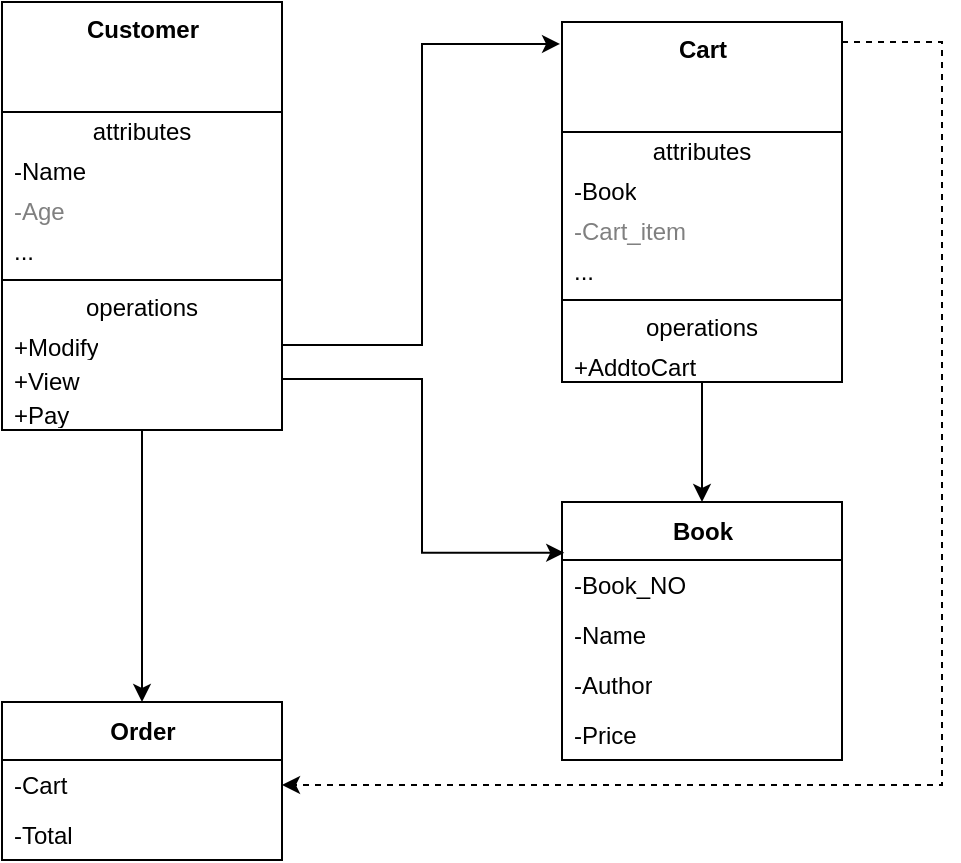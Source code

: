 <mxfile version="14.6.13" type="github"><diagram id="bNEfhrtatWck2B9nFk8u" name="Page-1"><mxGraphModel dx="971" dy="516" grid="1" gridSize="10" guides="1" tooltips="1" connect="1" arrows="1" fold="1" page="1" pageScale="1" pageWidth="1169" pageHeight="827" math="0" shadow="0"><root><mxCell id="0"/><mxCell id="1" parent="0"/><mxCell id="SMUQTbtdoA5euSoujjBf-8" value="Book" style="swimlane;fontStyle=1;align=center;verticalAlign=middle;childLayout=stackLayout;horizontal=1;startSize=29;horizontalStack=0;resizeParent=1;resizeParentMax=0;resizeLast=0;collapsible=0;marginBottom=0;html=1;" vertex="1" parent="1"><mxGeometry x="490" y="300" width="140" height="129" as="geometry"/></mxCell><mxCell id="SMUQTbtdoA5euSoujjBf-10" value="-Book_NO" style="text;html=1;strokeColor=none;fillColor=none;align=left;verticalAlign=middle;spacingLeft=4;spacingRight=4;overflow=hidden;rotatable=0;points=[[0,0.5],[1,0.5]];portConstraint=eastwest;" vertex="1" parent="SMUQTbtdoA5euSoujjBf-8"><mxGeometry y="29" width="140" height="25" as="geometry"/></mxCell><mxCell id="SMUQTbtdoA5euSoujjBf-38" value="-Name" style="text;html=1;strokeColor=none;fillColor=none;align=left;verticalAlign=middle;spacingLeft=4;spacingRight=4;overflow=hidden;rotatable=0;points=[[0,0.5],[1,0.5]];portConstraint=eastwest;" vertex="1" parent="SMUQTbtdoA5euSoujjBf-8"><mxGeometry y="54" width="140" height="25" as="geometry"/></mxCell><mxCell id="SMUQTbtdoA5euSoujjBf-45" value="-Author" style="text;html=1;strokeColor=none;fillColor=none;align=left;verticalAlign=middle;spacingLeft=4;spacingRight=4;overflow=hidden;rotatable=0;points=[[0,0.5],[1,0.5]];portConstraint=eastwest;" vertex="1" parent="SMUQTbtdoA5euSoujjBf-8"><mxGeometry y="79" width="140" height="25" as="geometry"/></mxCell><mxCell id="SMUQTbtdoA5euSoujjBf-46" value="-Price" style="text;html=1;strokeColor=none;fillColor=none;align=left;verticalAlign=middle;spacingLeft=4;spacingRight=4;overflow=hidden;rotatable=0;points=[[0,0.5],[1,0.5]];portConstraint=eastwest;" vertex="1" parent="SMUQTbtdoA5euSoujjBf-8"><mxGeometry y="104" width="140" height="25" as="geometry"/></mxCell><mxCell id="SMUQTbtdoA5euSoujjBf-14" value="Order" style="swimlane;fontStyle=1;align=center;verticalAlign=middle;childLayout=stackLayout;horizontal=1;startSize=29;horizontalStack=0;resizeParent=1;resizeParentMax=0;resizeLast=0;collapsible=0;marginBottom=0;html=1;" vertex="1" parent="1"><mxGeometry x="210" y="400" width="140" height="79" as="geometry"/></mxCell><mxCell id="SMUQTbtdoA5euSoujjBf-16" value="-Cart" style="text;html=1;strokeColor=none;fillColor=none;align=left;verticalAlign=middle;spacingLeft=4;spacingRight=4;overflow=hidden;rotatable=0;points=[[0,0.5],[1,0.5]];portConstraint=eastwest;" vertex="1" parent="SMUQTbtdoA5euSoujjBf-14"><mxGeometry y="29" width="140" height="25" as="geometry"/></mxCell><mxCell id="SMUQTbtdoA5euSoujjBf-40" value="-Total" style="text;html=1;strokeColor=none;fillColor=none;align=left;verticalAlign=middle;spacingLeft=4;spacingRight=4;overflow=hidden;rotatable=0;points=[[0,0.5],[1,0.5]];portConstraint=eastwest;" vertex="1" parent="SMUQTbtdoA5euSoujjBf-14"><mxGeometry y="54" width="140" height="25" as="geometry"/></mxCell><mxCell id="SMUQTbtdoA5euSoujjBf-18" value="&lt;b&gt;Customer&lt;/b&gt;" style="swimlane;fontStyle=0;align=center;verticalAlign=top;childLayout=stackLayout;horizontal=1;startSize=55;horizontalStack=0;resizeParent=1;resizeParentMax=0;resizeLast=0;collapsible=0;marginBottom=0;html=1;" vertex="1" parent="1"><mxGeometry x="210" y="50" width="140" height="214" as="geometry"/></mxCell><mxCell id="SMUQTbtdoA5euSoujjBf-19" value="attributes" style="text;html=1;strokeColor=none;fillColor=none;align=center;verticalAlign=middle;spacingLeft=4;spacingRight=4;overflow=hidden;rotatable=0;points=[[0,0.5],[1,0.5]];portConstraint=eastwest;" vertex="1" parent="SMUQTbtdoA5euSoujjBf-18"><mxGeometry y="55" width="140" height="20" as="geometry"/></mxCell><mxCell id="SMUQTbtdoA5euSoujjBf-20" value="-Name" style="text;html=1;strokeColor=none;fillColor=none;align=left;verticalAlign=middle;spacingLeft=4;spacingRight=4;overflow=hidden;rotatable=0;points=[[0,0.5],[1,0.5]];portConstraint=eastwest;" vertex="1" parent="SMUQTbtdoA5euSoujjBf-18"><mxGeometry y="75" width="140" height="20" as="geometry"/></mxCell><mxCell id="SMUQTbtdoA5euSoujjBf-21" value="-Age" style="text;html=1;strokeColor=none;fillColor=none;align=left;verticalAlign=middle;spacingLeft=4;spacingRight=4;overflow=hidden;rotatable=0;points=[[0,0.5],[1,0.5]];portConstraint=eastwest;fontColor=#808080;" vertex="1" parent="SMUQTbtdoA5euSoujjBf-18"><mxGeometry y="95" width="140" height="20" as="geometry"/></mxCell><mxCell id="SMUQTbtdoA5euSoujjBf-22" value="..." style="text;html=1;strokeColor=none;fillColor=none;align=left;verticalAlign=middle;spacingLeft=4;spacingRight=4;overflow=hidden;rotatable=0;points=[[0,0.5],[1,0.5]];portConstraint=eastwest;" vertex="1" parent="SMUQTbtdoA5euSoujjBf-18"><mxGeometry y="115" width="140" height="20" as="geometry"/></mxCell><mxCell id="SMUQTbtdoA5euSoujjBf-23" value="" style="line;strokeWidth=1;fillColor=none;align=left;verticalAlign=middle;spacingTop=-1;spacingLeft=3;spacingRight=3;rotatable=0;labelPosition=right;points=[];portConstraint=eastwest;" vertex="1" parent="SMUQTbtdoA5euSoujjBf-18"><mxGeometry y="135" width="140" height="8" as="geometry"/></mxCell><mxCell id="SMUQTbtdoA5euSoujjBf-24" value="operations" style="text;html=1;strokeColor=none;fillColor=none;align=center;verticalAlign=middle;spacingLeft=4;spacingRight=4;overflow=hidden;rotatable=0;points=[[0,0.5],[1,0.5]];portConstraint=eastwest;" vertex="1" parent="SMUQTbtdoA5euSoujjBf-18"><mxGeometry y="143" width="140" height="20" as="geometry"/></mxCell><mxCell id="SMUQTbtdoA5euSoujjBf-26" value="+Modify" style="text;html=1;strokeColor=none;fillColor=none;align=left;verticalAlign=middle;spacingLeft=4;spacingRight=4;overflow=hidden;rotatable=0;points=[[0,0.5],[1,0.5]];portConstraint=eastwest;" vertex="1" parent="SMUQTbtdoA5euSoujjBf-18"><mxGeometry y="163" width="140" height="17" as="geometry"/></mxCell><mxCell id="SMUQTbtdoA5euSoujjBf-25" value="+View" style="text;html=1;strokeColor=none;fillColor=none;align=left;verticalAlign=middle;spacingLeft=4;spacingRight=4;overflow=hidden;rotatable=0;points=[[0,0.5],[1,0.5]];portConstraint=eastwest;" vertex="1" parent="SMUQTbtdoA5euSoujjBf-18"><mxGeometry y="180" width="140" height="17" as="geometry"/></mxCell><mxCell id="SMUQTbtdoA5euSoujjBf-36" value="+Pay" style="text;html=1;strokeColor=none;fillColor=none;align=left;verticalAlign=middle;spacingLeft=4;spacingRight=4;overflow=hidden;rotatable=0;points=[[0,0.5],[1,0.5]];portConstraint=eastwest;" vertex="1" parent="SMUQTbtdoA5euSoujjBf-18"><mxGeometry y="197" width="140" height="17" as="geometry"/></mxCell><mxCell id="SMUQTbtdoA5euSoujjBf-48" style="edgeStyle=orthogonalEdgeStyle;rounded=0;orthogonalLoop=1;jettySize=auto;html=1;entryX=0.5;entryY=0;entryDx=0;entryDy=0;" edge="1" parent="1" source="SMUQTbtdoA5euSoujjBf-28" target="SMUQTbtdoA5euSoujjBf-8"><mxGeometry relative="1" as="geometry"/></mxCell><mxCell id="SMUQTbtdoA5euSoujjBf-50" style="edgeStyle=orthogonalEdgeStyle;rounded=0;orthogonalLoop=1;jettySize=auto;html=1;entryX=1;entryY=0.5;entryDx=0;entryDy=0;dashed=1;strokeColor=#000000;" edge="1" parent="1" source="SMUQTbtdoA5euSoujjBf-28" target="SMUQTbtdoA5euSoujjBf-16"><mxGeometry relative="1" as="geometry"><Array as="points"><mxPoint x="680" y="70"/><mxPoint x="680" y="442"/></Array></mxGeometry></mxCell><mxCell id="SMUQTbtdoA5euSoujjBf-28" value="&lt;b&gt;Cart&lt;/b&gt;" style="swimlane;fontStyle=0;align=center;verticalAlign=top;childLayout=stackLayout;horizontal=1;startSize=55;horizontalStack=0;resizeParent=1;resizeParentMax=0;resizeLast=0;collapsible=0;marginBottom=0;html=1;" vertex="1" parent="1"><mxGeometry x="490" y="60" width="140" height="180" as="geometry"/></mxCell><mxCell id="SMUQTbtdoA5euSoujjBf-29" value="attributes" style="text;html=1;strokeColor=none;fillColor=none;align=center;verticalAlign=middle;spacingLeft=4;spacingRight=4;overflow=hidden;rotatable=0;points=[[0,0.5],[1,0.5]];portConstraint=eastwest;" vertex="1" parent="SMUQTbtdoA5euSoujjBf-28"><mxGeometry y="55" width="140" height="20" as="geometry"/></mxCell><mxCell id="SMUQTbtdoA5euSoujjBf-30" value="-Book" style="text;html=1;strokeColor=none;fillColor=none;align=left;verticalAlign=middle;spacingLeft=4;spacingRight=4;overflow=hidden;rotatable=0;points=[[0,0.5],[1,0.5]];portConstraint=eastwest;" vertex="1" parent="SMUQTbtdoA5euSoujjBf-28"><mxGeometry y="75" width="140" height="20" as="geometry"/></mxCell><mxCell id="SMUQTbtdoA5euSoujjBf-31" value="-Cart_item" style="text;html=1;strokeColor=none;fillColor=none;align=left;verticalAlign=middle;spacingLeft=4;spacingRight=4;overflow=hidden;rotatable=0;points=[[0,0.5],[1,0.5]];portConstraint=eastwest;fontColor=#808080;" vertex="1" parent="SMUQTbtdoA5euSoujjBf-28"><mxGeometry y="95" width="140" height="20" as="geometry"/></mxCell><mxCell id="SMUQTbtdoA5euSoujjBf-32" value="..." style="text;html=1;strokeColor=none;fillColor=none;align=left;verticalAlign=middle;spacingLeft=4;spacingRight=4;overflow=hidden;rotatable=0;points=[[0,0.5],[1,0.5]];portConstraint=eastwest;" vertex="1" parent="SMUQTbtdoA5euSoujjBf-28"><mxGeometry y="115" width="140" height="20" as="geometry"/></mxCell><mxCell id="SMUQTbtdoA5euSoujjBf-33" value="" style="line;strokeWidth=1;fillColor=none;align=left;verticalAlign=middle;spacingTop=-1;spacingLeft=3;spacingRight=3;rotatable=0;labelPosition=right;points=[];portConstraint=eastwest;" vertex="1" parent="SMUQTbtdoA5euSoujjBf-28"><mxGeometry y="135" width="140" height="8" as="geometry"/></mxCell><mxCell id="SMUQTbtdoA5euSoujjBf-34" value="operations" style="text;html=1;strokeColor=none;fillColor=none;align=center;verticalAlign=middle;spacingLeft=4;spacingRight=4;overflow=hidden;rotatable=0;points=[[0,0.5],[1,0.5]];portConstraint=eastwest;" vertex="1" parent="SMUQTbtdoA5euSoujjBf-28"><mxGeometry y="143" width="140" height="20" as="geometry"/></mxCell><mxCell id="SMUQTbtdoA5euSoujjBf-35" value="+AddtoCart" style="text;html=1;strokeColor=none;fillColor=none;align=left;verticalAlign=middle;spacingLeft=4;spacingRight=4;overflow=hidden;rotatable=0;points=[[0,0.5],[1,0.5]];portConstraint=eastwest;" vertex="1" parent="SMUQTbtdoA5euSoujjBf-28"><mxGeometry y="163" width="140" height="17" as="geometry"/></mxCell><mxCell id="SMUQTbtdoA5euSoujjBf-41" style="edgeStyle=orthogonalEdgeStyle;rounded=0;orthogonalLoop=1;jettySize=auto;html=1;entryX=-0.007;entryY=0.061;entryDx=0;entryDy=0;entryPerimeter=0;" edge="1" parent="1" source="SMUQTbtdoA5euSoujjBf-26" target="SMUQTbtdoA5euSoujjBf-28"><mxGeometry relative="1" as="geometry"/></mxCell><mxCell id="SMUQTbtdoA5euSoujjBf-44" style="edgeStyle=orthogonalEdgeStyle;rounded=0;orthogonalLoop=1;jettySize=auto;html=1;entryX=0.5;entryY=0;entryDx=0;entryDy=0;" edge="1" parent="1" source="SMUQTbtdoA5euSoujjBf-36" target="SMUQTbtdoA5euSoujjBf-14"><mxGeometry relative="1" as="geometry"><Array as="points"><mxPoint x="280" y="350"/><mxPoint x="280" y="350"/></Array></mxGeometry></mxCell><mxCell id="SMUQTbtdoA5euSoujjBf-47" style="edgeStyle=orthogonalEdgeStyle;rounded=0;orthogonalLoop=1;jettySize=auto;html=1;entryX=0.008;entryY=-0.145;entryDx=0;entryDy=0;entryPerimeter=0;" edge="1" parent="1" source="SMUQTbtdoA5euSoujjBf-25" target="SMUQTbtdoA5euSoujjBf-10"><mxGeometry relative="1" as="geometry"/></mxCell></root></mxGraphModel></diagram></mxfile>